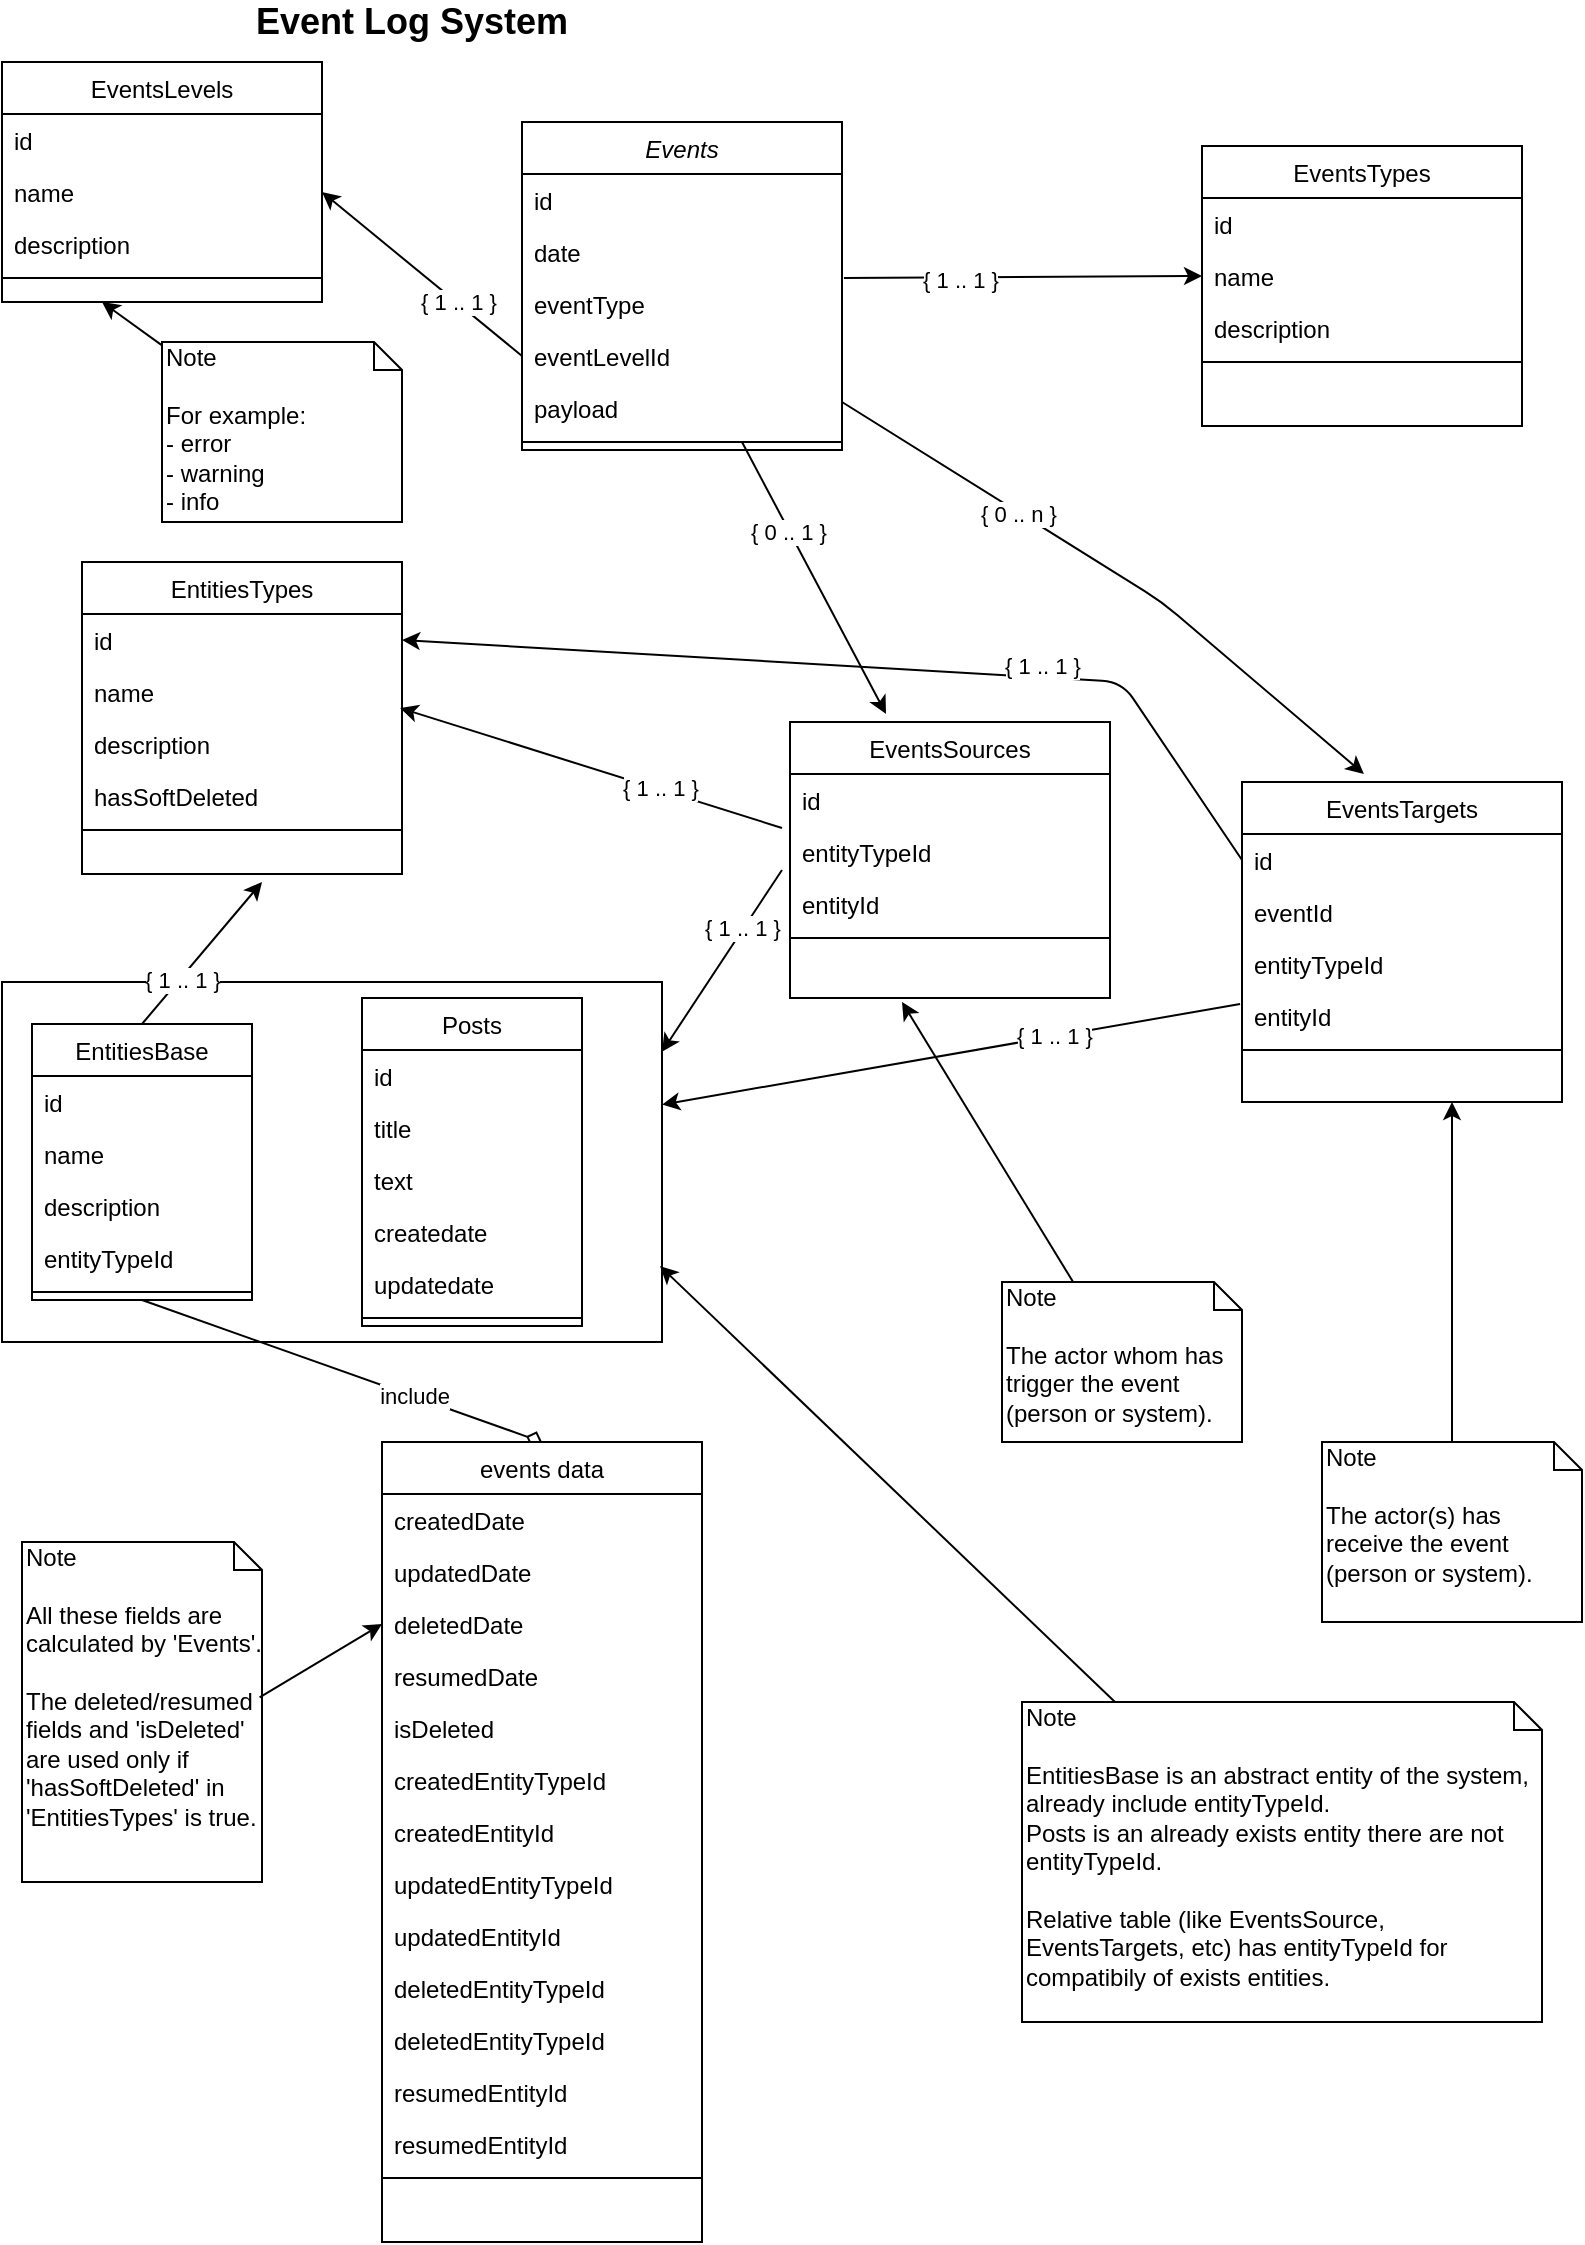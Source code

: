 <mxfile version="13.0.2" type="google"><diagram id="C5RBs43oDa-KdzZeNtuy" name="Page-1"><mxGraphModel dx="944" dy="685" grid="1" gridSize="10" guides="1" tooltips="1" connect="1" arrows="1" fold="1" page="1" pageScale="1" pageWidth="827" pageHeight="1169" math="0" shadow="0"><root><mxCell id="WIyWlLk6GJQsqaUBKTNV-0"/><mxCell id="WIyWlLk6GJQsqaUBKTNV-1" parent="WIyWlLk6GJQsqaUBKTNV-0"/><mxCell id="hu_7Jktt0xsc6km2IPXW-102" value="" style="rounded=0;whiteSpace=wrap;html=1;" vertex="1" parent="WIyWlLk6GJQsqaUBKTNV-1"><mxGeometry x="20" y="520" width="330" height="180" as="geometry"/></mxCell><mxCell id="hu_7Jktt0xsc6km2IPXW-76" value="Note&lt;br&gt;&lt;br&gt;The actor whom has trigger the event (person or system)." style="shape=note;whiteSpace=wrap;html=1;size=14;verticalAlign=top;align=left;spacingTop=-6;" vertex="1" parent="WIyWlLk6GJQsqaUBKTNV-1"><mxGeometry x="520" y="670" width="120" height="80" as="geometry"/></mxCell><mxCell id="hu_7Jktt0xsc6km2IPXW-115" value="EventsLevels" style="swimlane;fontStyle=0;align=center;verticalAlign=top;childLayout=stackLayout;horizontal=1;startSize=26;horizontalStack=0;resizeParent=1;resizeLast=0;collapsible=1;marginBottom=0;rounded=0;shadow=0;strokeWidth=1;" vertex="1" parent="WIyWlLk6GJQsqaUBKTNV-1"><mxGeometry x="20" y="60" width="160" height="120" as="geometry"><mxRectangle x="550" y="140" width="160" height="26" as="alternateBounds"/></mxGeometry></mxCell><mxCell id="hu_7Jktt0xsc6km2IPXW-116" value="id" style="text;align=left;verticalAlign=top;spacingLeft=4;spacingRight=4;overflow=hidden;rotatable=0;points=[[0,0.5],[1,0.5]];portConstraint=eastwest;" vertex="1" parent="hu_7Jktt0xsc6km2IPXW-115"><mxGeometry y="26" width="160" height="26" as="geometry"/></mxCell><mxCell id="hu_7Jktt0xsc6km2IPXW-117" value="name" style="text;align=left;verticalAlign=top;spacingLeft=4;spacingRight=4;overflow=hidden;rotatable=0;points=[[0,0.5],[1,0.5]];portConstraint=eastwest;rounded=0;shadow=0;html=0;" vertex="1" parent="hu_7Jktt0xsc6km2IPXW-115"><mxGeometry y="52" width="160" height="26" as="geometry"/></mxCell><mxCell id="hu_7Jktt0xsc6km2IPXW-118" value="description" style="text;align=left;verticalAlign=top;spacingLeft=4;spacingRight=4;overflow=hidden;rotatable=0;points=[[0,0.5],[1,0.5]];portConstraint=eastwest;rounded=0;shadow=0;html=0;" vertex="1" parent="hu_7Jktt0xsc6km2IPXW-115"><mxGeometry y="78" width="160" height="26" as="geometry"/></mxCell><mxCell id="hu_7Jktt0xsc6km2IPXW-119" value="" style="line;html=1;strokeWidth=1;align=left;verticalAlign=middle;spacingTop=-1;spacingLeft=3;spacingRight=3;rotatable=0;labelPosition=right;points=[];portConstraint=eastwest;" vertex="1" parent="hu_7Jktt0xsc6km2IPXW-115"><mxGeometry y="104" width="160" height="8" as="geometry"/></mxCell><mxCell id="hu_7Jktt0xsc6km2IPXW-78" value="Note&lt;br&gt;&lt;br&gt;The actor(s) has receive the event (person or system)." style="shape=note;whiteSpace=wrap;html=1;size=14;verticalAlign=top;align=left;spacingTop=-6;" vertex="1" parent="WIyWlLk6GJQsqaUBKTNV-1"><mxGeometry x="680" y="750" width="130" height="90" as="geometry"/></mxCell><mxCell id="hu_7Jktt0xsc6km2IPXW-29" value="Note&lt;br&gt;&lt;br&gt;All these fields are calculated by 'Events'.&lt;br&gt;&lt;br&gt;The deleted/resumed fields and 'isDeleted' are used only if 'hasSoftDeleted' in 'EntitiesTypes' is true." style="shape=note;whiteSpace=wrap;html=1;size=14;verticalAlign=top;align=left;spacingTop=-6;" vertex="1" parent="WIyWlLk6GJQsqaUBKTNV-1"><mxGeometry x="30" y="800" width="120" height="170" as="geometry"/></mxCell><mxCell id="hu_7Jktt0xsc6km2IPXW-0" value="&lt;b&gt;&lt;font style=&quot;font-size: 18px&quot;&gt;Event Log System&lt;/font&gt;&lt;/b&gt;" style="text;html=1;strokeColor=none;fillColor=none;align=center;verticalAlign=middle;whiteSpace=wrap;rounded=0;" vertex="1" parent="WIyWlLk6GJQsqaUBKTNV-1"><mxGeometry x="70" y="30" width="310" height="20" as="geometry"/></mxCell><mxCell id="zkfFHV4jXpPFQw0GAbJ--0" value="Events" style="swimlane;fontStyle=2;align=center;verticalAlign=top;childLayout=stackLayout;horizontal=1;startSize=26;horizontalStack=0;resizeParent=1;resizeLast=0;collapsible=1;marginBottom=0;rounded=0;shadow=0;strokeWidth=1;" parent="WIyWlLk6GJQsqaUBKTNV-1" vertex="1"><mxGeometry x="280" y="90" width="160" height="164" as="geometry"><mxRectangle x="230" y="140" width="160" height="26" as="alternateBounds"/></mxGeometry></mxCell><mxCell id="zkfFHV4jXpPFQw0GAbJ--1" value="id" style="text;align=left;verticalAlign=top;spacingLeft=4;spacingRight=4;overflow=hidden;rotatable=0;points=[[0,0.5],[1,0.5]];portConstraint=eastwest;" parent="zkfFHV4jXpPFQw0GAbJ--0" vertex="1"><mxGeometry y="26" width="160" height="26" as="geometry"/></mxCell><mxCell id="zkfFHV4jXpPFQw0GAbJ--2" value="date" style="text;align=left;verticalAlign=top;spacingLeft=4;spacingRight=4;overflow=hidden;rotatable=0;points=[[0,0.5],[1,0.5]];portConstraint=eastwest;rounded=0;shadow=0;html=0;" parent="zkfFHV4jXpPFQw0GAbJ--0" vertex="1"><mxGeometry y="52" width="160" height="26" as="geometry"/></mxCell><mxCell id="zkfFHV4jXpPFQw0GAbJ--3" value="eventType" style="text;align=left;verticalAlign=top;spacingLeft=4;spacingRight=4;overflow=hidden;rotatable=0;points=[[0,0.5],[1,0.5]];portConstraint=eastwest;rounded=0;shadow=0;html=0;" parent="zkfFHV4jXpPFQw0GAbJ--0" vertex="1"><mxGeometry y="78" width="160" height="26" as="geometry"/></mxCell><mxCell id="hu_7Jktt0xsc6km2IPXW-112" value="eventLevelId" style="text;align=left;verticalAlign=top;spacingLeft=4;spacingRight=4;overflow=hidden;rotatable=0;points=[[0,0.5],[1,0.5]];portConstraint=eastwest;rounded=0;shadow=0;html=0;" vertex="1" parent="zkfFHV4jXpPFQw0GAbJ--0"><mxGeometry y="104" width="160" height="26" as="geometry"/></mxCell><mxCell id="hu_7Jktt0xsc6km2IPXW-1" value="payload" style="text;align=left;verticalAlign=top;spacingLeft=4;spacingRight=4;overflow=hidden;rotatable=0;points=[[0,0.5],[1,0.5]];portConstraint=eastwest;rounded=0;shadow=0;html=0;" vertex="1" parent="zkfFHV4jXpPFQw0GAbJ--0"><mxGeometry y="130" width="160" height="26" as="geometry"/></mxCell><mxCell id="zkfFHV4jXpPFQw0GAbJ--4" value="" style="line;html=1;strokeWidth=1;align=left;verticalAlign=middle;spacingTop=-1;spacingLeft=3;spacingRight=3;rotatable=0;labelPosition=right;points=[];portConstraint=eastwest;" parent="zkfFHV4jXpPFQw0GAbJ--0" vertex="1"><mxGeometry y="156" width="160" height="8" as="geometry"/></mxCell><mxCell id="zkfFHV4jXpPFQw0GAbJ--17" value="EventsTypes" style="swimlane;fontStyle=0;align=center;verticalAlign=top;childLayout=stackLayout;horizontal=1;startSize=26;horizontalStack=0;resizeParent=1;resizeLast=0;collapsible=1;marginBottom=0;rounded=0;shadow=0;strokeWidth=1;" parent="WIyWlLk6GJQsqaUBKTNV-1" vertex="1"><mxGeometry x="620" y="102" width="160" height="140" as="geometry"><mxRectangle x="550" y="140" width="160" height="26" as="alternateBounds"/></mxGeometry></mxCell><mxCell id="zkfFHV4jXpPFQw0GAbJ--18" value="id" style="text;align=left;verticalAlign=top;spacingLeft=4;spacingRight=4;overflow=hidden;rotatable=0;points=[[0,0.5],[1,0.5]];portConstraint=eastwest;" parent="zkfFHV4jXpPFQw0GAbJ--17" vertex="1"><mxGeometry y="26" width="160" height="26" as="geometry"/></mxCell><mxCell id="zkfFHV4jXpPFQw0GAbJ--19" value="name" style="text;align=left;verticalAlign=top;spacingLeft=4;spacingRight=4;overflow=hidden;rotatable=0;points=[[0,0.5],[1,0.5]];portConstraint=eastwest;rounded=0;shadow=0;html=0;" parent="zkfFHV4jXpPFQw0GAbJ--17" vertex="1"><mxGeometry y="52" width="160" height="26" as="geometry"/></mxCell><mxCell id="zkfFHV4jXpPFQw0GAbJ--20" value="description" style="text;align=left;verticalAlign=top;spacingLeft=4;spacingRight=4;overflow=hidden;rotatable=0;points=[[0,0.5],[1,0.5]];portConstraint=eastwest;rounded=0;shadow=0;html=0;" parent="zkfFHV4jXpPFQw0GAbJ--17" vertex="1"><mxGeometry y="78" width="160" height="26" as="geometry"/></mxCell><mxCell id="zkfFHV4jXpPFQw0GAbJ--23" value="" style="line;html=1;strokeWidth=1;align=left;verticalAlign=middle;spacingTop=-1;spacingLeft=3;spacingRight=3;rotatable=0;labelPosition=right;points=[];portConstraint=eastwest;" parent="zkfFHV4jXpPFQw0GAbJ--17" vertex="1"><mxGeometry y="104" width="160" height="8" as="geometry"/></mxCell><mxCell id="hu_7Jktt0xsc6km2IPXW-30" value="" style="endArrow=classic;html=1;exitX=0.99;exitY=0.457;exitDx=0;exitDy=0;exitPerimeter=0;entryX=0;entryY=0.5;entryDx=0;entryDy=0;" edge="1" parent="WIyWlLk6GJQsqaUBKTNV-1" source="hu_7Jktt0xsc6km2IPXW-29" target="hu_7Jktt0xsc6km2IPXW-50"><mxGeometry width="50" height="50" relative="1" as="geometry"><mxPoint x="390" y="500" as="sourcePoint"/><mxPoint x="190" y="674" as="targetPoint"/></mxGeometry></mxCell><mxCell id="hu_7Jktt0xsc6km2IPXW-62" value="" style="endArrow=none;html=1;exitX=0.5;exitY=0;exitDx=0;exitDy=0;entryX=0.5;entryY=1;entryDx=0;entryDy=0;startArrow=diamond;startFill=0;endFill=0;" edge="1" parent="WIyWlLk6GJQsqaUBKTNV-1" source="hu_7Jktt0xsc6km2IPXW-44" target="hu_7Jktt0xsc6km2IPXW-18"><mxGeometry width="50" height="50" relative="1" as="geometry"><mxPoint x="119" y="712.395" as="sourcePoint"/><mxPoint x="200" y="831" as="targetPoint"/></mxGeometry></mxCell><mxCell id="hu_7Jktt0xsc6km2IPXW-63" value="include" style="edgeLabel;html=1;align=center;verticalAlign=middle;resizable=0;points=[];" vertex="1" connectable="0" parent="hu_7Jktt0xsc6km2IPXW-62"><mxGeometry x="-0.356" relative="1" as="geometry"><mxPoint as="offset"/></mxGeometry></mxCell><mxCell id="hu_7Jktt0xsc6km2IPXW-12" value="EntitiesTypes" style="swimlane;fontStyle=0;align=center;verticalAlign=top;childLayout=stackLayout;horizontal=1;startSize=26;horizontalStack=0;resizeParent=1;resizeLast=0;collapsible=1;marginBottom=0;rounded=0;shadow=0;strokeWidth=1;" vertex="1" parent="WIyWlLk6GJQsqaUBKTNV-1"><mxGeometry x="60" y="310" width="160" height="156" as="geometry"><mxRectangle x="550" y="140" width="160" height="26" as="alternateBounds"/></mxGeometry></mxCell><mxCell id="hu_7Jktt0xsc6km2IPXW-13" value="id" style="text;align=left;verticalAlign=top;spacingLeft=4;spacingRight=4;overflow=hidden;rotatable=0;points=[[0,0.5],[1,0.5]];portConstraint=eastwest;" vertex="1" parent="hu_7Jktt0xsc6km2IPXW-12"><mxGeometry y="26" width="160" height="26" as="geometry"/></mxCell><mxCell id="hu_7Jktt0xsc6km2IPXW-14" value="name" style="text;align=left;verticalAlign=top;spacingLeft=4;spacingRight=4;overflow=hidden;rotatable=0;points=[[0,0.5],[1,0.5]];portConstraint=eastwest;rounded=0;shadow=0;html=0;" vertex="1" parent="hu_7Jktt0xsc6km2IPXW-12"><mxGeometry y="52" width="160" height="26" as="geometry"/></mxCell><mxCell id="hu_7Jktt0xsc6km2IPXW-15" value="description" style="text;align=left;verticalAlign=top;spacingLeft=4;spacingRight=4;overflow=hidden;rotatable=0;points=[[0,0.5],[1,0.5]];portConstraint=eastwest;rounded=0;shadow=0;html=0;" vertex="1" parent="hu_7Jktt0xsc6km2IPXW-12"><mxGeometry y="78" width="160" height="26" as="geometry"/></mxCell><mxCell id="hu_7Jktt0xsc6km2IPXW-17" value="hasSoftDeleted" style="text;align=left;verticalAlign=top;spacingLeft=4;spacingRight=4;overflow=hidden;rotatable=0;points=[[0,0.5],[1,0.5]];portConstraint=eastwest;rounded=0;shadow=0;html=0;" vertex="1" parent="hu_7Jktt0xsc6km2IPXW-12"><mxGeometry y="104" width="160" height="26" as="geometry"/></mxCell><mxCell id="hu_7Jktt0xsc6km2IPXW-16" value="" style="line;html=1;strokeWidth=1;align=left;verticalAlign=middle;spacingTop=-1;spacingLeft=3;spacingRight=3;rotatable=0;labelPosition=right;points=[];portConstraint=eastwest;" vertex="1" parent="hu_7Jktt0xsc6km2IPXW-12"><mxGeometry y="130" width="160" height="8" as="geometry"/></mxCell><mxCell id="hu_7Jktt0xsc6km2IPXW-77" value="" style="endArrow=classic;html=1;" edge="1" parent="WIyWlLk6GJQsqaUBKTNV-1" source="hu_7Jktt0xsc6km2IPXW-76"><mxGeometry width="50" height="50" relative="1" as="geometry"><mxPoint x="920" y="490" as="sourcePoint"/><mxPoint x="470" y="530" as="targetPoint"/></mxGeometry></mxCell><mxCell id="hu_7Jktt0xsc6km2IPXW-79" value="" style="endArrow=classic;html=1;exitX=0.5;exitY=0;exitDx=0;exitDy=0;exitPerimeter=0;" edge="1" parent="WIyWlLk6GJQsqaUBKTNV-1" source="hu_7Jktt0xsc6km2IPXW-78"><mxGeometry width="50" height="50" relative="1" as="geometry"><mxPoint x="1150" y="480" as="sourcePoint"/><mxPoint x="745" y="580" as="targetPoint"/></mxGeometry></mxCell><mxCell id="hu_7Jktt0xsc6km2IPXW-44" value="events data" style="swimlane;fontStyle=0;align=center;verticalAlign=top;childLayout=stackLayout;horizontal=1;startSize=26;horizontalStack=0;resizeParent=1;resizeLast=0;collapsible=1;marginBottom=0;rounded=0;shadow=0;strokeWidth=1;" vertex="1" parent="WIyWlLk6GJQsqaUBKTNV-1"><mxGeometry x="210" y="750" width="160" height="400" as="geometry"><mxRectangle x="550" y="140" width="160" height="26" as="alternateBounds"/></mxGeometry></mxCell><mxCell id="hu_7Jktt0xsc6km2IPXW-48" value="createdDate" style="text;align=left;verticalAlign=top;spacingLeft=4;spacingRight=4;overflow=hidden;rotatable=0;points=[[0,0.5],[1,0.5]];portConstraint=eastwest;rounded=0;shadow=0;html=0;" vertex="1" parent="hu_7Jktt0xsc6km2IPXW-44"><mxGeometry y="26" width="160" height="26" as="geometry"/></mxCell><mxCell id="hu_7Jktt0xsc6km2IPXW-49" value="updatedDate" style="text;align=left;verticalAlign=top;spacingLeft=4;spacingRight=4;overflow=hidden;rotatable=0;points=[[0,0.5],[1,0.5]];portConstraint=eastwest;rounded=0;shadow=0;html=0;" vertex="1" parent="hu_7Jktt0xsc6km2IPXW-44"><mxGeometry y="52" width="160" height="26" as="geometry"/></mxCell><mxCell id="hu_7Jktt0xsc6km2IPXW-50" value="deletedDate" style="text;align=left;verticalAlign=top;spacingLeft=4;spacingRight=4;overflow=hidden;rotatable=0;points=[[0,0.5],[1,0.5]];portConstraint=eastwest;rounded=0;shadow=0;html=0;" vertex="1" parent="hu_7Jktt0xsc6km2IPXW-44"><mxGeometry y="78" width="160" height="26" as="geometry"/></mxCell><mxCell id="hu_7Jktt0xsc6km2IPXW-51" value="resumedDate" style="text;align=left;verticalAlign=top;spacingLeft=4;spacingRight=4;overflow=hidden;rotatable=0;points=[[0,0.5],[1,0.5]];portConstraint=eastwest;rounded=0;shadow=0;html=0;" vertex="1" parent="hu_7Jktt0xsc6km2IPXW-44"><mxGeometry y="104" width="160" height="26" as="geometry"/></mxCell><mxCell id="hu_7Jktt0xsc6km2IPXW-52" value="isDeleted" style="text;align=left;verticalAlign=top;spacingLeft=4;spacingRight=4;overflow=hidden;rotatable=0;points=[[0,0.5],[1,0.5]];portConstraint=eastwest;rounded=0;shadow=0;html=0;" vertex="1" parent="hu_7Jktt0xsc6km2IPXW-44"><mxGeometry y="130" width="160" height="26" as="geometry"/></mxCell><mxCell id="hu_7Jktt0xsc6km2IPXW-53" value="createdEntityTypeId" style="text;align=left;verticalAlign=top;spacingLeft=4;spacingRight=4;overflow=hidden;rotatable=0;points=[[0,0.5],[1,0.5]];portConstraint=eastwest;rounded=0;shadow=0;html=0;" vertex="1" parent="hu_7Jktt0xsc6km2IPXW-44"><mxGeometry y="156" width="160" height="26" as="geometry"/></mxCell><mxCell id="hu_7Jktt0xsc6km2IPXW-54" value="createdEntityId" style="text;align=left;verticalAlign=top;spacingLeft=4;spacingRight=4;overflow=hidden;rotatable=0;points=[[0,0.5],[1,0.5]];portConstraint=eastwest;rounded=0;shadow=0;html=0;" vertex="1" parent="hu_7Jktt0xsc6km2IPXW-44"><mxGeometry y="182" width="160" height="26" as="geometry"/></mxCell><mxCell id="hu_7Jktt0xsc6km2IPXW-55" value="updatedEntityTypeId" style="text;align=left;verticalAlign=top;spacingLeft=4;spacingRight=4;overflow=hidden;rotatable=0;points=[[0,0.5],[1,0.5]];portConstraint=eastwest;rounded=0;shadow=0;html=0;" vertex="1" parent="hu_7Jktt0xsc6km2IPXW-44"><mxGeometry y="208" width="160" height="26" as="geometry"/></mxCell><mxCell id="hu_7Jktt0xsc6km2IPXW-56" value="updatedEntityId" style="text;align=left;verticalAlign=top;spacingLeft=4;spacingRight=4;overflow=hidden;rotatable=0;points=[[0,0.5],[1,0.5]];portConstraint=eastwest;rounded=0;shadow=0;html=0;" vertex="1" parent="hu_7Jktt0xsc6km2IPXW-44"><mxGeometry y="234" width="160" height="26" as="geometry"/></mxCell><mxCell id="hu_7Jktt0xsc6km2IPXW-57" value="deletedEntityTypeId" style="text;align=left;verticalAlign=top;spacingLeft=4;spacingRight=4;overflow=hidden;rotatable=0;points=[[0,0.5],[1,0.5]];portConstraint=eastwest;rounded=0;shadow=0;html=0;" vertex="1" parent="hu_7Jktt0xsc6km2IPXW-44"><mxGeometry y="260" width="160" height="26" as="geometry"/></mxCell><mxCell id="hu_7Jktt0xsc6km2IPXW-58" value="deletedEntityTypeId" style="text;align=left;verticalAlign=top;spacingLeft=4;spacingRight=4;overflow=hidden;rotatable=0;points=[[0,0.5],[1,0.5]];portConstraint=eastwest;rounded=0;shadow=0;html=0;" vertex="1" parent="hu_7Jktt0xsc6km2IPXW-44"><mxGeometry y="286" width="160" height="26" as="geometry"/></mxCell><mxCell id="hu_7Jktt0xsc6km2IPXW-59" value="resumedEntityId" style="text;align=left;verticalAlign=top;spacingLeft=4;spacingRight=4;overflow=hidden;rotatable=0;points=[[0,0.5],[1,0.5]];portConstraint=eastwest;rounded=0;shadow=0;html=0;" vertex="1" parent="hu_7Jktt0xsc6km2IPXW-44"><mxGeometry y="312" width="160" height="26" as="geometry"/></mxCell><mxCell id="hu_7Jktt0xsc6km2IPXW-60" value="resumedEntityId" style="text;align=left;verticalAlign=top;spacingLeft=4;spacingRight=4;overflow=hidden;rotatable=0;points=[[0,0.5],[1,0.5]];portConstraint=eastwest;rounded=0;shadow=0;html=0;" vertex="1" parent="hu_7Jktt0xsc6km2IPXW-44"><mxGeometry y="338" width="160" height="26" as="geometry"/></mxCell><mxCell id="hu_7Jktt0xsc6km2IPXW-61" value="" style="line;html=1;strokeWidth=1;align=left;verticalAlign=middle;spacingTop=-1;spacingLeft=3;spacingRight=3;rotatable=0;labelPosition=right;points=[];portConstraint=eastwest;" vertex="1" parent="hu_7Jktt0xsc6km2IPXW-44"><mxGeometry y="364" width="160" height="8" as="geometry"/></mxCell><mxCell id="hu_7Jktt0xsc6km2IPXW-83" value="" style="endArrow=classic;html=1;exitX=0.5;exitY=0;exitDx=0;exitDy=0;" edge="1" parent="WIyWlLk6GJQsqaUBKTNV-1" source="hu_7Jktt0xsc6km2IPXW-18"><mxGeometry width="50" height="50" relative="1" as="geometry"><mxPoint x="508.261" y="740" as="sourcePoint"/><mxPoint x="150" y="470" as="targetPoint"/></mxGeometry></mxCell><mxCell id="hu_7Jktt0xsc6km2IPXW-85" value="{ 1 .. 1 }" style="edgeLabel;html=1;align=center;verticalAlign=middle;resizable=0;points=[];" vertex="1" connectable="0" parent="hu_7Jktt0xsc6km2IPXW-83"><mxGeometry x="-0.353" y="-1" relative="1" as="geometry"><mxPoint as="offset"/></mxGeometry></mxCell><mxCell id="hu_7Jktt0xsc6km2IPXW-86" value="" style="endArrow=classic;html=1;exitX=1.006;exitY=0;exitDx=0;exitDy=0;entryX=0;entryY=0.5;entryDx=0;entryDy=0;exitPerimeter=0;" edge="1" parent="WIyWlLk6GJQsqaUBKTNV-1" source="zkfFHV4jXpPFQw0GAbJ--3" target="zkfFHV4jXpPFQw0GAbJ--19"><mxGeometry width="50" height="50" relative="1" as="geometry"><mxPoint x="160" y="548" as="sourcePoint"/><mxPoint x="160" y="480" as="targetPoint"/></mxGeometry></mxCell><mxCell id="hu_7Jktt0xsc6km2IPXW-87" value="{ 1 .. 1 }" style="edgeLabel;html=1;align=center;verticalAlign=middle;resizable=0;points=[];" vertex="1" connectable="0" parent="hu_7Jktt0xsc6km2IPXW-86"><mxGeometry x="-0.353" y="-1" relative="1" as="geometry"><mxPoint as="offset"/></mxGeometry></mxCell><mxCell id="hu_7Jktt0xsc6km2IPXW-88" value="" style="endArrow=classic;html=1;entryX=0.3;entryY=-0.029;entryDx=0;entryDy=0;entryPerimeter=0;" edge="1" parent="WIyWlLk6GJQsqaUBKTNV-1" target="zkfFHV4jXpPFQw0GAbJ--6"><mxGeometry width="50" height="50" relative="1" as="geometry"><mxPoint x="390" y="250" as="sourcePoint"/><mxPoint x="630" y="177" as="targetPoint"/></mxGeometry></mxCell><mxCell id="hu_7Jktt0xsc6km2IPXW-89" value="{ 0 .. 1 }" style="edgeLabel;html=1;align=center;verticalAlign=middle;resizable=0;points=[];" vertex="1" connectable="0" parent="hu_7Jktt0xsc6km2IPXW-88"><mxGeometry x="-0.353" y="-1" relative="1" as="geometry"><mxPoint as="offset"/></mxGeometry></mxCell><mxCell id="hu_7Jktt0xsc6km2IPXW-91" value="" style="endArrow=classic;html=1;entryX=0.381;entryY=-0.025;entryDx=0;entryDy=0;entryPerimeter=0;" edge="1" parent="WIyWlLk6GJQsqaUBKTNV-1" target="zkfFHV4jXpPFQw0GAbJ--13"><mxGeometry width="50" height="50" relative="1" as="geometry"><mxPoint x="440" y="230" as="sourcePoint"/><mxPoint x="700" y="450" as="targetPoint"/><Array as="points"><mxPoint x="600" y="330"/></Array></mxGeometry></mxCell><mxCell id="hu_7Jktt0xsc6km2IPXW-92" value="{ 0 .. n }" style="edgeLabel;html=1;align=center;verticalAlign=middle;resizable=0;points=[];" vertex="1" connectable="0" parent="hu_7Jktt0xsc6km2IPXW-91"><mxGeometry x="-0.353" y="-1" relative="1" as="geometry"><mxPoint as="offset"/></mxGeometry></mxCell><mxCell id="hu_7Jktt0xsc6km2IPXW-93" value="" style="endArrow=classic;html=1;exitX=-0.025;exitY=-0.154;exitDx=0;exitDy=0;exitPerimeter=0;entryX=1;entryY=0.194;entryDx=0;entryDy=0;entryPerimeter=0;" edge="1" parent="WIyWlLk6GJQsqaUBKTNV-1" source="hu_7Jktt0xsc6km2IPXW-2" target="hu_7Jktt0xsc6km2IPXW-102"><mxGeometry width="50" height="50" relative="1" as="geometry"><mxPoint x="160" y="548" as="sourcePoint"/><mxPoint x="330" y="560" as="targetPoint"/></mxGeometry></mxCell><mxCell id="hu_7Jktt0xsc6km2IPXW-94" value="{ 1 .. 1 }" style="edgeLabel;html=1;align=center;verticalAlign=middle;resizable=0;points=[];" vertex="1" connectable="0" parent="hu_7Jktt0xsc6km2IPXW-93"><mxGeometry x="-0.353" y="-1" relative="1" as="geometry"><mxPoint as="offset"/></mxGeometry></mxCell><mxCell id="hu_7Jktt0xsc6km2IPXW-95" value="" style="endArrow=classic;html=1;exitX=-0.025;exitY=1.038;exitDx=0;exitDy=0;entryX=0.994;entryY=0.808;entryDx=0;entryDy=0;entryPerimeter=0;exitPerimeter=0;" edge="1" parent="WIyWlLk6GJQsqaUBKTNV-1" source="zkfFHV4jXpPFQw0GAbJ--7" target="hu_7Jktt0xsc6km2IPXW-14"><mxGeometry width="50" height="50" relative="1" as="geometry"><mxPoint x="170" y="558" as="sourcePoint"/><mxPoint x="170" y="490" as="targetPoint"/></mxGeometry></mxCell><mxCell id="hu_7Jktt0xsc6km2IPXW-96" value="{ 1 .. 1 }" style="edgeLabel;html=1;align=center;verticalAlign=middle;resizable=0;points=[];" vertex="1" connectable="0" parent="hu_7Jktt0xsc6km2IPXW-95"><mxGeometry x="-0.353" y="-1" relative="1" as="geometry"><mxPoint as="offset"/></mxGeometry></mxCell><mxCell id="hu_7Jktt0xsc6km2IPXW-97" value="" style="endArrow=classic;html=1;exitX=0;exitY=0.5;exitDx=0;exitDy=0;entryX=1;entryY=0.5;entryDx=0;entryDy=0;" edge="1" parent="WIyWlLk6GJQsqaUBKTNV-1" source="zkfFHV4jXpPFQw0GAbJ--14" target="hu_7Jktt0xsc6km2IPXW-13"><mxGeometry width="50" height="50" relative="1" as="geometry"><mxPoint x="180" y="568" as="sourcePoint"/><mxPoint x="180" y="500" as="targetPoint"/><Array as="points"><mxPoint x="580" y="370"/></Array></mxGeometry></mxCell><mxCell id="hu_7Jktt0xsc6km2IPXW-98" value="{ 1 .. 1 }" style="edgeLabel;html=1;align=center;verticalAlign=middle;resizable=0;points=[];" vertex="1" connectable="0" parent="hu_7Jktt0xsc6km2IPXW-97"><mxGeometry x="-0.353" y="-1" relative="1" as="geometry"><mxPoint x="3.53" y="-4.46" as="offset"/></mxGeometry></mxCell><mxCell id="hu_7Jktt0xsc6km2IPXW-99" value="" style="endArrow=classic;html=1;exitX=-0.006;exitY=0.269;exitDx=0;exitDy=0;exitPerimeter=0;" edge="1" parent="WIyWlLk6GJQsqaUBKTNV-1" source="hu_7Jktt0xsc6km2IPXW-5" target="hu_7Jktt0xsc6km2IPXW-102"><mxGeometry width="50" height="50" relative="1" as="geometry"><mxPoint x="190" y="578" as="sourcePoint"/><mxPoint x="340" y="600" as="targetPoint"/></mxGeometry></mxCell><mxCell id="hu_7Jktt0xsc6km2IPXW-100" value="{ 1 .. 1 }" style="edgeLabel;html=1;align=center;verticalAlign=middle;resizable=0;points=[];" vertex="1" connectable="0" parent="hu_7Jktt0xsc6km2IPXW-99"><mxGeometry x="-0.353" y="-1" relative="1" as="geometry"><mxPoint as="offset"/></mxGeometry></mxCell><mxCell id="zkfFHV4jXpPFQw0GAbJ--13" value="EventsTargets" style="swimlane;fontStyle=0;align=center;verticalAlign=top;childLayout=stackLayout;horizontal=1;startSize=26;horizontalStack=0;resizeParent=1;resizeLast=0;collapsible=1;marginBottom=0;rounded=0;shadow=0;strokeWidth=1;" parent="WIyWlLk6GJQsqaUBKTNV-1" vertex="1"><mxGeometry x="640" y="420" width="160" height="160" as="geometry"><mxRectangle x="340" y="380" width="170" height="26" as="alternateBounds"/></mxGeometry></mxCell><mxCell id="zkfFHV4jXpPFQw0GAbJ--14" value="id" style="text;align=left;verticalAlign=top;spacingLeft=4;spacingRight=4;overflow=hidden;rotatable=0;points=[[0,0.5],[1,0.5]];portConstraint=eastwest;" parent="zkfFHV4jXpPFQw0GAbJ--13" vertex="1"><mxGeometry y="26" width="160" height="26" as="geometry"/></mxCell><mxCell id="hu_7Jktt0xsc6km2IPXW-3" value="eventId" style="text;align=left;verticalAlign=top;spacingLeft=4;spacingRight=4;overflow=hidden;rotatable=0;points=[[0,0.5],[1,0.5]];portConstraint=eastwest;" vertex="1" parent="zkfFHV4jXpPFQw0GAbJ--13"><mxGeometry y="52" width="160" height="26" as="geometry"/></mxCell><mxCell id="hu_7Jktt0xsc6km2IPXW-4" value="entityTypeId" style="text;align=left;verticalAlign=top;spacingLeft=4;spacingRight=4;overflow=hidden;rotatable=0;points=[[0,0.5],[1,0.5]];portConstraint=eastwest;" vertex="1" parent="zkfFHV4jXpPFQw0GAbJ--13"><mxGeometry y="78" width="160" height="26" as="geometry"/></mxCell><mxCell id="hu_7Jktt0xsc6km2IPXW-5" value="entityId" style="text;align=left;verticalAlign=top;spacingLeft=4;spacingRight=4;overflow=hidden;rotatable=0;points=[[0,0.5],[1,0.5]];portConstraint=eastwest;" vertex="1" parent="zkfFHV4jXpPFQw0GAbJ--13"><mxGeometry y="104" width="160" height="26" as="geometry"/></mxCell><mxCell id="zkfFHV4jXpPFQw0GAbJ--15" value="" style="line;html=1;strokeWidth=1;align=left;verticalAlign=middle;spacingTop=-1;spacingLeft=3;spacingRight=3;rotatable=0;labelPosition=right;points=[];portConstraint=eastwest;" parent="zkfFHV4jXpPFQw0GAbJ--13" vertex="1"><mxGeometry y="130" width="160" height="8" as="geometry"/></mxCell><mxCell id="zkfFHV4jXpPFQw0GAbJ--6" value="EventsSources" style="swimlane;fontStyle=0;align=center;verticalAlign=top;childLayout=stackLayout;horizontal=1;startSize=26;horizontalStack=0;resizeParent=1;resizeLast=0;collapsible=1;marginBottom=0;rounded=0;shadow=0;strokeWidth=1;" parent="WIyWlLk6GJQsqaUBKTNV-1" vertex="1"><mxGeometry x="414" y="390" width="160" height="138" as="geometry"><mxRectangle x="130" y="380" width="160" height="26" as="alternateBounds"/></mxGeometry></mxCell><mxCell id="zkfFHV4jXpPFQw0GAbJ--7" value="id" style="text;align=left;verticalAlign=top;spacingLeft=4;spacingRight=4;overflow=hidden;rotatable=0;points=[[0,0.5],[1,0.5]];portConstraint=eastwest;" parent="zkfFHV4jXpPFQw0GAbJ--6" vertex="1"><mxGeometry y="26" width="160" height="26" as="geometry"/></mxCell><mxCell id="zkfFHV4jXpPFQw0GAbJ--8" value="entityTypeId" style="text;align=left;verticalAlign=top;spacingLeft=4;spacingRight=4;overflow=hidden;rotatable=0;points=[[0,0.5],[1,0.5]];portConstraint=eastwest;rounded=0;shadow=0;html=0;" parent="zkfFHV4jXpPFQw0GAbJ--6" vertex="1"><mxGeometry y="52" width="160" height="26" as="geometry"/></mxCell><mxCell id="hu_7Jktt0xsc6km2IPXW-2" value="entityId" style="text;align=left;verticalAlign=top;spacingLeft=4;spacingRight=4;overflow=hidden;rotatable=0;points=[[0,0.5],[1,0.5]];portConstraint=eastwest;rounded=0;shadow=0;html=0;" vertex="1" parent="zkfFHV4jXpPFQw0GAbJ--6"><mxGeometry y="78" width="160" height="26" as="geometry"/></mxCell><mxCell id="zkfFHV4jXpPFQw0GAbJ--9" value="" style="line;html=1;strokeWidth=1;align=left;verticalAlign=middle;spacingTop=-1;spacingLeft=3;spacingRight=3;rotatable=0;labelPosition=right;points=[];portConstraint=eastwest;" parent="zkfFHV4jXpPFQw0GAbJ--6" vertex="1"><mxGeometry y="104" width="160" height="8" as="geometry"/></mxCell><mxCell id="hu_7Jktt0xsc6km2IPXW-18" value="EntitiesBase" style="swimlane;fontStyle=0;align=center;verticalAlign=top;childLayout=stackLayout;horizontal=1;startSize=26;horizontalStack=0;resizeParent=1;resizeLast=0;collapsible=1;marginBottom=0;rounded=0;shadow=0;strokeWidth=1;" vertex="1" parent="WIyWlLk6GJQsqaUBKTNV-1"><mxGeometry x="35" y="541" width="110" height="138" as="geometry"><mxRectangle x="550" y="140" width="160" height="26" as="alternateBounds"/></mxGeometry></mxCell><mxCell id="hu_7Jktt0xsc6km2IPXW-19" value="id" style="text;align=left;verticalAlign=top;spacingLeft=4;spacingRight=4;overflow=hidden;rotatable=0;points=[[0,0.5],[1,0.5]];portConstraint=eastwest;" vertex="1" parent="hu_7Jktt0xsc6km2IPXW-18"><mxGeometry y="26" width="110" height="26" as="geometry"/></mxCell><mxCell id="hu_7Jktt0xsc6km2IPXW-20" value="name" style="text;align=left;verticalAlign=top;spacingLeft=4;spacingRight=4;overflow=hidden;rotatable=0;points=[[0,0.5],[1,0.5]];portConstraint=eastwest;rounded=0;shadow=0;html=0;" vertex="1" parent="hu_7Jktt0xsc6km2IPXW-18"><mxGeometry y="52" width="110" height="26" as="geometry"/></mxCell><mxCell id="hu_7Jktt0xsc6km2IPXW-21" value="description" style="text;align=left;verticalAlign=top;spacingLeft=4;spacingRight=4;overflow=hidden;rotatable=0;points=[[0,0.5],[1,0.5]];portConstraint=eastwest;rounded=0;shadow=0;html=0;" vertex="1" parent="hu_7Jktt0xsc6km2IPXW-18"><mxGeometry y="78" width="110" height="26" as="geometry"/></mxCell><mxCell id="hu_7Jktt0xsc6km2IPXW-84" value="entityTypeId" style="text;align=left;verticalAlign=top;spacingLeft=4;spacingRight=4;overflow=hidden;rotatable=0;points=[[0,0.5],[1,0.5]];portConstraint=eastwest;rounded=0;shadow=0;html=0;" vertex="1" parent="hu_7Jktt0xsc6km2IPXW-18"><mxGeometry y="104" width="110" height="26" as="geometry"/></mxCell><mxCell id="hu_7Jktt0xsc6km2IPXW-23" value="" style="line;html=1;strokeWidth=1;align=left;verticalAlign=middle;spacingTop=-1;spacingLeft=3;spacingRight=3;rotatable=0;labelPosition=right;points=[];portConstraint=eastwest;" vertex="1" parent="hu_7Jktt0xsc6km2IPXW-18"><mxGeometry y="130" width="110" height="8" as="geometry"/></mxCell><mxCell id="hu_7Jktt0xsc6km2IPXW-109" value="Note&lt;br&gt;&lt;br&gt;EntitiesBase is an abstract entity of the system, already include entityTypeId.&lt;br&gt;Posts is an already exists entity there are not entityTypeId.&lt;br&gt;&lt;br&gt;Relative table (like EventsSource, EventsTargets, etc) has entityTypeId for compatibily of exists entities." style="shape=note;whiteSpace=wrap;html=1;size=14;verticalAlign=top;align=left;spacingTop=-6;" vertex="1" parent="WIyWlLk6GJQsqaUBKTNV-1"><mxGeometry x="530" y="880" width="260" height="160" as="geometry"/></mxCell><mxCell id="hu_7Jktt0xsc6km2IPXW-110" value="" style="endArrow=classic;html=1;entryX=0.997;entryY=0.789;entryDx=0;entryDy=0;entryPerimeter=0;" edge="1" parent="WIyWlLk6GJQsqaUBKTNV-1" source="hu_7Jktt0xsc6km2IPXW-109" target="hu_7Jktt0xsc6km2IPXW-102"><mxGeometry width="50" height="50" relative="1" as="geometry"><mxPoint x="930" y="700" as="sourcePoint"/><mxPoint x="480" y="740" as="targetPoint"/></mxGeometry></mxCell><mxCell id="hu_7Jktt0xsc6km2IPXW-103" value="Posts" style="swimlane;fontStyle=0;align=center;verticalAlign=top;childLayout=stackLayout;horizontal=1;startSize=26;horizontalStack=0;resizeParent=1;resizeLast=0;collapsible=1;marginBottom=0;rounded=0;shadow=0;strokeWidth=1;" vertex="1" parent="WIyWlLk6GJQsqaUBKTNV-1"><mxGeometry x="200" y="528" width="110" height="164" as="geometry"><mxRectangle x="550" y="140" width="160" height="26" as="alternateBounds"/></mxGeometry></mxCell><mxCell id="hu_7Jktt0xsc6km2IPXW-104" value="id" style="text;align=left;verticalAlign=top;spacingLeft=4;spacingRight=4;overflow=hidden;rotatable=0;points=[[0,0.5],[1,0.5]];portConstraint=eastwest;" vertex="1" parent="hu_7Jktt0xsc6km2IPXW-103"><mxGeometry y="26" width="110" height="26" as="geometry"/></mxCell><mxCell id="hu_7Jktt0xsc6km2IPXW-105" value="title" style="text;align=left;verticalAlign=top;spacingLeft=4;spacingRight=4;overflow=hidden;rotatable=0;points=[[0,0.5],[1,0.5]];portConstraint=eastwest;rounded=0;shadow=0;html=0;" vertex="1" parent="hu_7Jktt0xsc6km2IPXW-103"><mxGeometry y="52" width="110" height="26" as="geometry"/></mxCell><mxCell id="hu_7Jktt0xsc6km2IPXW-106" value="text" style="text;align=left;verticalAlign=top;spacingLeft=4;spacingRight=4;overflow=hidden;rotatable=0;points=[[0,0.5],[1,0.5]];portConstraint=eastwest;rounded=0;shadow=0;html=0;" vertex="1" parent="hu_7Jktt0xsc6km2IPXW-103"><mxGeometry y="78" width="110" height="26" as="geometry"/></mxCell><mxCell id="hu_7Jktt0xsc6km2IPXW-107" value="createdate" style="text;align=left;verticalAlign=top;spacingLeft=4;spacingRight=4;overflow=hidden;rotatable=0;points=[[0,0.5],[1,0.5]];portConstraint=eastwest;rounded=0;shadow=0;html=0;" vertex="1" parent="hu_7Jktt0xsc6km2IPXW-103"><mxGeometry y="104" width="110" height="26" as="geometry"/></mxCell><mxCell id="hu_7Jktt0xsc6km2IPXW-111" value="updatedate" style="text;align=left;verticalAlign=top;spacingLeft=4;spacingRight=4;overflow=hidden;rotatable=0;points=[[0,0.5],[1,0.5]];portConstraint=eastwest;rounded=0;shadow=0;html=0;" vertex="1" parent="hu_7Jktt0xsc6km2IPXW-103"><mxGeometry y="130" width="110" height="26" as="geometry"/></mxCell><mxCell id="hu_7Jktt0xsc6km2IPXW-108" value="" style="line;html=1;strokeWidth=1;align=left;verticalAlign=middle;spacingTop=-1;spacingLeft=3;spacingRight=3;rotatable=0;labelPosition=right;points=[];portConstraint=eastwest;" vertex="1" parent="hu_7Jktt0xsc6km2IPXW-103"><mxGeometry y="156" width="110" height="8" as="geometry"/></mxCell><mxCell id="hu_7Jktt0xsc6km2IPXW-120" value="" style="endArrow=classic;html=1;exitX=0;exitY=0.5;exitDx=0;exitDy=0;entryX=1;entryY=0.5;entryDx=0;entryDy=0;" edge="1" parent="WIyWlLk6GJQsqaUBKTNV-1" target="hu_7Jktt0xsc6km2IPXW-117" source="hu_7Jktt0xsc6km2IPXW-112"><mxGeometry width="50" height="50" relative="1" as="geometry"><mxPoint x="-120" y="166" as="sourcePoint"/><mxPoint x="-400.96" y="478" as="targetPoint"/></mxGeometry></mxCell><mxCell id="hu_7Jktt0xsc6km2IPXW-121" value="{ 1 .. 1 }" style="edgeLabel;html=1;align=center;verticalAlign=middle;resizable=0;points=[];" vertex="1" connectable="0" parent="hu_7Jktt0xsc6km2IPXW-120"><mxGeometry x="-0.353" y="-1" relative="1" as="geometry"><mxPoint as="offset"/></mxGeometry></mxCell><mxCell id="hu_7Jktt0xsc6km2IPXW-122" value="Note&lt;br&gt;&lt;br&gt;For example:&lt;br&gt;- error&lt;br&gt;- warning&lt;br&gt;- info" style="shape=note;whiteSpace=wrap;html=1;size=14;verticalAlign=top;align=left;spacingTop=-6;" vertex="1" parent="WIyWlLk6GJQsqaUBKTNV-1"><mxGeometry x="100" y="200" width="120" height="90" as="geometry"/></mxCell><mxCell id="hu_7Jktt0xsc6km2IPXW-123" value="" style="endArrow=classic;html=1;" edge="1" parent="WIyWlLk6GJQsqaUBKTNV-1" source="hu_7Jktt0xsc6km2IPXW-122"><mxGeometry width="50" height="50" relative="1" as="geometry"><mxPoint x="520" y="38" as="sourcePoint"/><mxPoint x="70" y="180" as="targetPoint"/></mxGeometry></mxCell></root></mxGraphModel></diagram></mxfile>